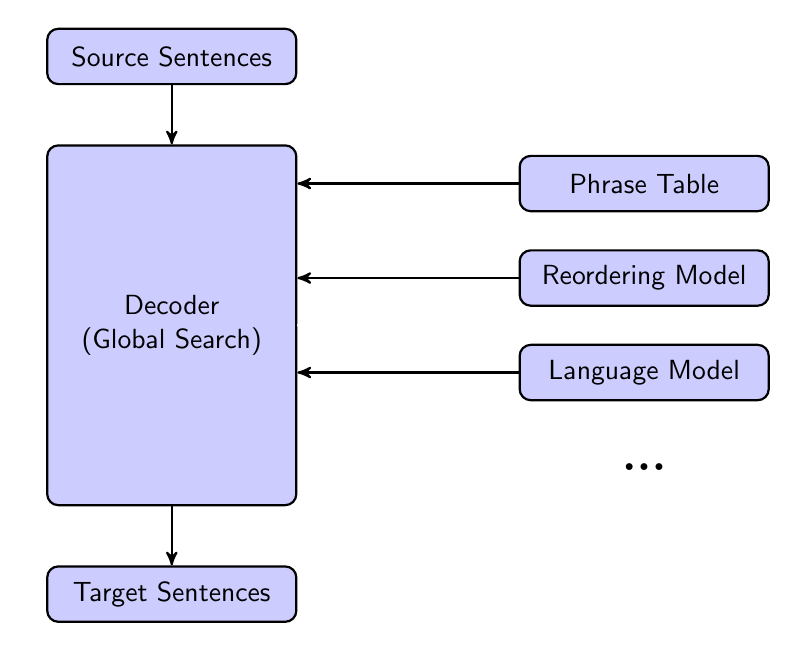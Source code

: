 \newlength{\mylen}
\setlength{\mylen}{0.5cm}

\begin{tikzpicture}[
->,>=stealth', grow=right, level 1/.style={sibling distance=2.4\mylen}, level distance=12\mylen,
node/.style = {align=center, inner sep=0pt, text centered, font=\sffamily, rectangle, rounded corners, draw=black, thick, fill=blue!20, text width=8em, minimum height = 2em, inner sep=5},
nodeimp/.style = {node, fill=red!20},
edge from parent path={(\tikzparentnode.east) -- (\tikzchildnode.west)}
]

\node(A) [node] at (0, 0) {Source Sentences};
\node(C) [node, text width=8em, text height=12em, 
below=1.5\mylen of A] {}
child {node(M) [node, draw=white, fill=white, font=\bfseries] {\LARGE{...}} edge from parent[white]}
child {node(L) [node] {Language Model} edge from parent[white]}
child {node(K) [node] {Reordering Model} edge from parent[white]}
child {node(J) [node] {Phrase Table} edge from parent[white]};

\node(X) [node, draw=blue!20, text width=7em] at (C.center) {Decoder (Global Search)};

\node(D) [node, below=1.5\mylen of C] {Target Sentences};

\draw[->, thick] (A) to (C);
\draw[->, thick] (C) to (D);
\draw[->, thick] (J.west) -- (J-|C.east);
\draw[->, thick] (K.west) -- (K-|C.east);
\draw[->, thick] (L.west) -- (L-|C.east);


%\node(2) [below=1cm of A, node, minimum height = 10 em] at (0\myxa,3\myya) {Decoder};
%\node(3) [node] at (0\myxa,2\myya) {Target Sentences};


%\node(1) [nodeimp] at (3\myxa,4\myya) {Reordering Rules};

%\draw[->] (0) to node [midway, sloped, below] {} node [midway, sloped, above] {} (1);

\end{tikzpicture}